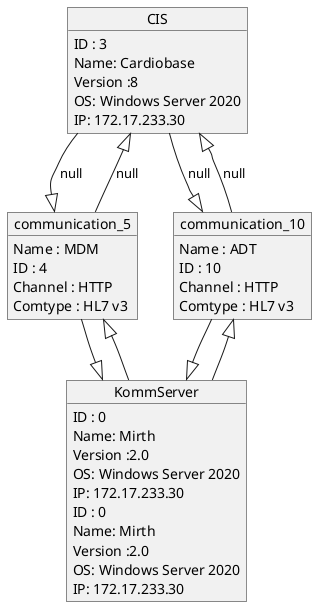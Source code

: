 @startuml
object CIS
object KommServer
KommServer : ID : 0
KommServer : Name: Mirth
KommServer : Version :2.0
KommServer : OS: Windows Server 2020
KommServer : IP: 172.17.233.30
object communication_5
communication_5 : Name : MDM
communication_5 : ID : 4
communication_5 : Channel : HTTP
communication_5 : Comtype : HL7 v3
CIS --|> communication_5:null
communication_5 --|> KommServer
CIS <|-- communication_5:null
communication_5 <|-- KommServer
KommServer : ID : 0
KommServer : Name: Mirth
KommServer : Version :2.0
KommServer : OS: Windows Server 2020
KommServer : IP: 172.17.233.30
object communication_10
communication_10 : Name : ADT
communication_10 : ID : 10
communication_10 : Channel : HTTP
communication_10 : Comtype : HL7 v3
CIS --|> communication_10:null
communication_10 --|> KommServer
CIS <|-- communication_10:null
communication_10 <|-- KommServer
CIS : ID : 3
CIS : Name: Cardiobase
CIS : Version :8
CIS : OS: Windows Server 2020
CIS : IP: 172.17.233.30
@enduml